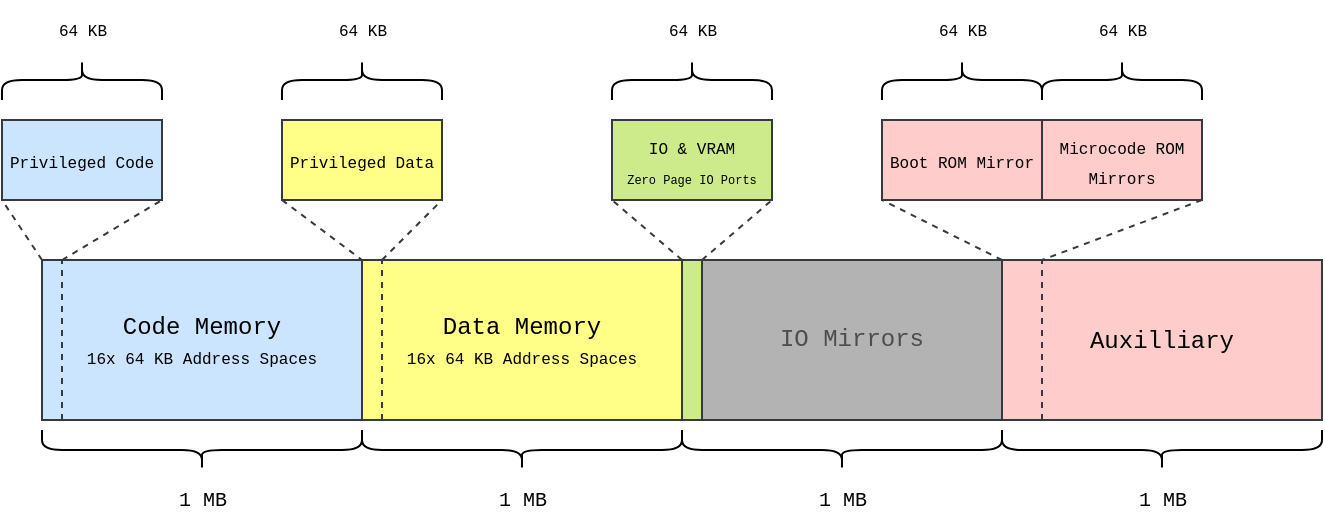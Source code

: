 <mxfile version="20.0.3" type="device"><diagram id="KtVOpUJTpQjCsLxsfOJ7" name="Page-1"><mxGraphModel dx="729" dy="395" grid="1" gridSize="10" guides="1" tooltips="1" connect="1" arrows="1" fold="1" page="1" pageScale="1" pageWidth="850" pageHeight="1100" math="0" shadow="0"><root><mxCell id="0"/><mxCell id="1" parent="0"/><mxCell id="r4fGO1ZiCc639GaNeFJk-1" value="&lt;div&gt;&lt;font face=&quot;Courier New&quot;&gt;Code Memory&lt;/font&gt;&lt;/div&gt;&lt;font style=&quot;font-size: 8px;&quot; face=&quot;Courier New&quot;&gt;16x 64 KB Address Spaces&lt;/font&gt;" style="rounded=0;whiteSpace=wrap;html=1;fillColor=#cce5ff;strokeColor=#36393d;" vertex="1" parent="1"><mxGeometry x="120" y="210" width="160" height="80" as="geometry"/></mxCell><mxCell id="r4fGO1ZiCc639GaNeFJk-8" value="&lt;div&gt;&lt;font face=&quot;Courier New&quot;&gt;Data Memory&lt;/font&gt;&lt;/div&gt;&lt;font style=&quot;font-size: 8px;&quot; face=&quot;Courier New&quot;&gt;16x 64 KB Address Spaces&lt;/font&gt;" style="rounded=0;whiteSpace=wrap;html=1;fillColor=#ffff88;strokeColor=#36393d;" vertex="1" parent="1"><mxGeometry x="280" y="210" width="160" height="80" as="geometry"/></mxCell><mxCell id="r4fGO1ZiCc639GaNeFJk-14" value="" style="shape=curlyBracket;whiteSpace=wrap;html=1;rounded=1;fontSize=8;gradientColor=none;gradientDirection=north;rotation=-90;" vertex="1" parent="1"><mxGeometry x="190" y="225" width="20" height="160" as="geometry"/></mxCell><mxCell id="r4fGO1ZiCc639GaNeFJk-18" value="&lt;font style=&quot;font-size: 10px;&quot; face=&quot;Courier New&quot;&gt;1 MB&lt;br&gt;&lt;/font&gt;" style="text;html=1;align=center;verticalAlign=middle;resizable=0;points=[];autosize=1;strokeColor=none;fillColor=none;fontSize=8;" vertex="1" parent="1"><mxGeometry x="175" y="315" width="50" height="30" as="geometry"/></mxCell><mxCell id="r4fGO1ZiCc639GaNeFJk-45" value="" style="rounded=0;whiteSpace=wrap;html=1;fillColor=#cdeb8b;strokeColor=#36393d;" vertex="1" parent="1"><mxGeometry x="440" y="210" width="10" height="80" as="geometry"/></mxCell><mxCell id="r4fGO1ZiCc639GaNeFJk-46" value="&lt;font face=&quot;Courier New&quot;&gt;Auxilliary&lt;/font&gt;" style="rounded=0;whiteSpace=wrap;html=1;fillColor=#ffcccc;strokeColor=#36393d;" vertex="1" parent="1"><mxGeometry x="600" y="210" width="160" height="80" as="geometry"/></mxCell><mxCell id="r4fGO1ZiCc639GaNeFJk-48" value="" style="shape=curlyBracket;whiteSpace=wrap;html=1;rounded=1;fontSize=8;gradientColor=none;gradientDirection=north;rotation=-90;" vertex="1" parent="1"><mxGeometry x="350" y="225" width="20" height="160" as="geometry"/></mxCell><mxCell id="r4fGO1ZiCc639GaNeFJk-49" value="&lt;font style=&quot;font-size: 10px;&quot; face=&quot;Courier New&quot;&gt;1 MB&lt;br&gt;&lt;/font&gt;" style="text;html=1;align=center;verticalAlign=middle;resizable=0;points=[];autosize=1;strokeColor=none;fillColor=none;fontSize=8;" vertex="1" parent="1"><mxGeometry x="335" y="315" width="50" height="30" as="geometry"/></mxCell><mxCell id="r4fGO1ZiCc639GaNeFJk-50" value="" style="shape=curlyBracket;whiteSpace=wrap;html=1;rounded=1;fontSize=8;gradientColor=none;gradientDirection=north;rotation=-90;" vertex="1" parent="1"><mxGeometry x="510" y="225" width="20" height="160" as="geometry"/></mxCell><mxCell id="r4fGO1ZiCc639GaNeFJk-51" value="&lt;font style=&quot;font-size: 10px;&quot; face=&quot;Courier New&quot;&gt;1 MB&lt;br&gt;&lt;/font&gt;" style="text;html=1;align=center;verticalAlign=middle;resizable=0;points=[];autosize=1;strokeColor=none;fillColor=none;fontSize=8;" vertex="1" parent="1"><mxGeometry x="495" y="315" width="50" height="30" as="geometry"/></mxCell><mxCell id="r4fGO1ZiCc639GaNeFJk-52" value="" style="shape=curlyBracket;whiteSpace=wrap;html=1;rounded=1;fontSize=8;gradientColor=none;gradientDirection=north;rotation=-90;" vertex="1" parent="1"><mxGeometry x="670" y="225" width="20" height="160" as="geometry"/></mxCell><mxCell id="r4fGO1ZiCc639GaNeFJk-53" value="&lt;font style=&quot;font-size: 10px;&quot; face=&quot;Courier New&quot;&gt;1 MB&lt;br&gt;&lt;/font&gt;" style="text;html=1;align=center;verticalAlign=middle;resizable=0;points=[];autosize=1;strokeColor=none;fillColor=none;fontSize=8;" vertex="1" parent="1"><mxGeometry x="655" y="315" width="50" height="30" as="geometry"/></mxCell><mxCell id="r4fGO1ZiCc639GaNeFJk-61" value="" style="endArrow=none;dashed=1;html=1;rounded=0;fontFamily=Courier New;fontSize=10;strokeColor=#36393D;entryX=0;entryY=1;entryDx=0;entryDy=0;" edge="1" parent="1" target="r4fGO1ZiCc639GaNeFJk-54"><mxGeometry width="50" height="50" relative="1" as="geometry"><mxPoint x="440" y="210" as="sourcePoint"/><mxPoint x="300" y="190" as="targetPoint"/></mxGeometry></mxCell><mxCell id="r4fGO1ZiCc639GaNeFJk-64" value="" style="endArrow=none;dashed=1;html=1;rounded=0;fontFamily=Courier New;fontSize=10;strokeColor=#36393D;entryX=1;entryY=1;entryDx=0;entryDy=0;exitX=0;exitY=0;exitDx=0;exitDy=0;" edge="1" parent="1" source="r4fGO1ZiCc639GaNeFJk-91" target="r4fGO1ZiCc639GaNeFJk-54"><mxGeometry width="50" height="50" relative="1" as="geometry"><mxPoint x="470" y="210" as="sourcePoint"/><mxPoint x="520" y="60" as="targetPoint"/></mxGeometry></mxCell><mxCell id="r4fGO1ZiCc639GaNeFJk-73" value="" style="endArrow=none;dashed=1;html=1;rounded=0;fontFamily=Courier New;fontSize=8;strokeColor=#36393D;" edge="1" parent="1"><mxGeometry width="50" height="50" relative="1" as="geometry"><mxPoint x="130" y="290" as="sourcePoint"/><mxPoint x="130" y="210" as="targetPoint"/></mxGeometry></mxCell><mxCell id="r4fGO1ZiCc639GaNeFJk-74" value="&lt;font style=&quot;font-size: 8px;&quot; face=&quot;Courier New&quot;&gt;Privileged Code&lt;br&gt;&lt;/font&gt;" style="rounded=0;whiteSpace=wrap;html=1;fillColor=#cce5ff;strokeColor=#36393d;" vertex="1" parent="1"><mxGeometry x="100" y="140" width="80" height="40" as="geometry"/></mxCell><mxCell id="r4fGO1ZiCc639GaNeFJk-75" value="" style="endArrow=none;dashed=1;html=1;rounded=0;fontFamily=Courier New;fontSize=10;strokeColor=#36393D;entryX=1;entryY=1;entryDx=0;entryDy=0;exitX=0.063;exitY=0;exitDx=0;exitDy=0;exitPerimeter=0;" edge="1" parent="1" source="r4fGO1ZiCc639GaNeFJk-1" target="r4fGO1ZiCc639GaNeFJk-74"><mxGeometry width="50" height="50" relative="1" as="geometry"><mxPoint x="250" y="140" as="sourcePoint"/><mxPoint x="90" y="100.0" as="targetPoint"/></mxGeometry></mxCell><mxCell id="r4fGO1ZiCc639GaNeFJk-76" value="" style="endArrow=none;dashed=1;html=1;rounded=0;fontFamily=Courier New;fontSize=10;strokeColor=#36393D;entryX=0;entryY=1;entryDx=0;entryDy=0;exitX=0;exitY=0;exitDx=0;exitDy=0;" edge="1" parent="1" source="r4fGO1ZiCc639GaNeFJk-1" target="r4fGO1ZiCc639GaNeFJk-74"><mxGeometry width="50" height="50" relative="1" as="geometry"><mxPoint x="180.08" y="170" as="sourcePoint"/><mxPoint x="220" y="130.0" as="targetPoint"/></mxGeometry></mxCell><mxCell id="r4fGO1ZiCc639GaNeFJk-79" value="" style="endArrow=none;dashed=1;html=1;rounded=0;fontFamily=Courier New;fontSize=8;strokeColor=#36393D;" edge="1" parent="1"><mxGeometry width="50" height="50" relative="1" as="geometry"><mxPoint x="290" y="290" as="sourcePoint"/><mxPoint x="290" y="210" as="targetPoint"/></mxGeometry></mxCell><mxCell id="r4fGO1ZiCc639GaNeFJk-80" value="&lt;font style=&quot;font-size: 8px;&quot; face=&quot;Courier New&quot;&gt;Privileged Data&lt;br&gt;&lt;/font&gt;" style="rounded=0;whiteSpace=wrap;html=1;fillColor=#ffff88;strokeColor=#36393d;" vertex="1" parent="1"><mxGeometry x="240" y="140" width="80" height="40" as="geometry"/></mxCell><mxCell id="r4fGO1ZiCc639GaNeFJk-81" value="" style="endArrow=none;dashed=1;html=1;rounded=0;fontFamily=Courier New;fontSize=10;strokeColor=#36393D;entryX=0;entryY=0;entryDx=0;entryDy=0;exitX=0;exitY=1;exitDx=0;exitDy=0;" edge="1" parent="1" source="r4fGO1ZiCc639GaNeFJk-80" target="r4fGO1ZiCc639GaNeFJk-8"><mxGeometry width="50" height="50" relative="1" as="geometry"><mxPoint x="180.08" y="180" as="sourcePoint"/><mxPoint x="220" y="140" as="targetPoint"/></mxGeometry></mxCell><mxCell id="r4fGO1ZiCc639GaNeFJk-82" value="" style="endArrow=none;dashed=1;html=1;rounded=0;fontFamily=Courier New;fontSize=10;strokeColor=#36393D;entryX=1;entryY=1;entryDx=0;entryDy=0;" edge="1" parent="1" target="r4fGO1ZiCc639GaNeFJk-80"><mxGeometry width="50" height="50" relative="1" as="geometry"><mxPoint x="290" y="210" as="sourcePoint"/><mxPoint x="190" y="190" as="targetPoint"/></mxGeometry></mxCell><mxCell id="r4fGO1ZiCc639GaNeFJk-91" value="&lt;font color=&quot;#4d4d4d&quot;&gt;IO Mirrors&lt;/font&gt;" style="rounded=0;whiteSpace=wrap;html=1;shadow=0;glass=0;sketch=0;fontFamily=Courier New;fontSize=12;strokeColor=#36393D;strokeWidth=1;fillColor=#B3B3B3;gradientDirection=radial;" vertex="1" parent="1"><mxGeometry x="450" y="210" width="150" height="80" as="geometry"/></mxCell><mxCell id="r4fGO1ZiCc639GaNeFJk-54" value="&lt;div&gt;&lt;font style=&quot;font-size: 8px;&quot; face=&quot;Courier New&quot;&gt;IO &amp;amp; VRAM&lt;/font&gt;&lt;/div&gt;&lt;font style=&quot;font-size: 6px;&quot; face=&quot;Courier New&quot;&gt;Zero Page IO Ports&lt;/font&gt;" style="rounded=0;whiteSpace=wrap;html=1;fillColor=#cdeb8b;strokeColor=#36393d;" vertex="1" parent="1"><mxGeometry x="405" y="140" width="80" height="40" as="geometry"/></mxCell><mxCell id="r4fGO1ZiCc639GaNeFJk-93" value="" style="endArrow=none;dashed=1;html=1;rounded=0;fontFamily=Courier New;fontSize=12;strokeColor=#36393D;" edge="1" parent="1"><mxGeometry width="50" height="50" relative="1" as="geometry"><mxPoint x="620" y="290" as="sourcePoint"/><mxPoint x="620" y="210" as="targetPoint"/></mxGeometry></mxCell><mxCell id="r4fGO1ZiCc639GaNeFJk-94" value="" style="endArrow=none;dashed=1;html=1;rounded=0;fontFamily=Courier New;fontSize=12;strokeColor=#36393D;entryX=0;entryY=1;entryDx=0;entryDy=0;exitX=0;exitY=0;exitDx=0;exitDy=0;" edge="1" parent="1" source="r4fGO1ZiCc639GaNeFJk-46" target="r4fGO1ZiCc639GaNeFJk-62"><mxGeometry width="50" height="50" relative="1" as="geometry"><mxPoint x="630" y="300" as="sourcePoint"/><mxPoint x="630" y="220" as="targetPoint"/></mxGeometry></mxCell><mxCell id="r4fGO1ZiCc639GaNeFJk-95" value="" style="endArrow=none;dashed=1;html=1;rounded=0;fontFamily=Courier New;fontSize=12;strokeColor=#36393D;exitX=1;exitY=1;exitDx=0;exitDy=0;" edge="1" parent="1" source="r4fGO1ZiCc639GaNeFJk-63"><mxGeometry width="50" height="50" relative="1" as="geometry"><mxPoint x="640" y="310" as="sourcePoint"/><mxPoint x="620" y="210" as="targetPoint"/></mxGeometry></mxCell><mxCell id="r4fGO1ZiCc639GaNeFJk-97" value="" style="group" vertex="1" connectable="0" parent="1"><mxGeometry x="540" y="140" width="160" height="40" as="geometry"/></mxCell><mxCell id="r4fGO1ZiCc639GaNeFJk-62" value="&lt;font style=&quot;font-size: 8px;&quot; face=&quot;Courier New&quot;&gt;Boot ROM Mirror&lt;/font&gt;&lt;font style=&quot;font-size: 8px;&quot; face=&quot;Courier New&quot;&gt;&lt;br&gt;&lt;/font&gt;" style="rounded=0;whiteSpace=wrap;html=1;fillColor=#ffcccc;strokeColor=#36393d;" vertex="1" parent="r4fGO1ZiCc639GaNeFJk-97"><mxGeometry width="80" height="40" as="geometry"/></mxCell><mxCell id="r4fGO1ZiCc639GaNeFJk-63" value="&lt;font style=&quot;font-size: 8px;&quot; face=&quot;Courier New&quot;&gt;Microcode ROM Mirrors&lt;/font&gt;&lt;font style=&quot;font-size: 8px;&quot; face=&quot;Courier New&quot;&gt;&lt;br&gt;&lt;/font&gt;" style="rounded=0;whiteSpace=wrap;html=1;fillColor=#ffcccc;strokeColor=#36393d;" vertex="1" parent="r4fGO1ZiCc639GaNeFJk-97"><mxGeometry x="80" width="80" height="40" as="geometry"/></mxCell><mxCell id="r4fGO1ZiCc639GaNeFJk-98" value="" style="shape=curlyBracket;whiteSpace=wrap;html=1;rounded=1;fontSize=8;gradientColor=none;gradientDirection=north;rotation=90;" vertex="1" parent="1"><mxGeometry x="130" y="80" width="20" height="80" as="geometry"/></mxCell><mxCell id="r4fGO1ZiCc639GaNeFJk-99" value="" style="shape=curlyBracket;whiteSpace=wrap;html=1;rounded=1;fontSize=8;gradientColor=none;gradientDirection=north;rotation=90;" vertex="1" parent="1"><mxGeometry x="270" y="80" width="20" height="80" as="geometry"/></mxCell><mxCell id="r4fGO1ZiCc639GaNeFJk-100" value="" style="shape=curlyBracket;whiteSpace=wrap;html=1;rounded=1;fontSize=8;gradientColor=none;gradientDirection=north;rotation=90;" vertex="1" parent="1"><mxGeometry x="435" y="80" width="20" height="80" as="geometry"/></mxCell><mxCell id="r4fGO1ZiCc639GaNeFJk-101" value="" style="shape=curlyBracket;whiteSpace=wrap;html=1;rounded=1;fontSize=8;gradientColor=none;gradientDirection=north;rotation=90;" vertex="1" parent="1"><mxGeometry x="570" y="80" width="20" height="80" as="geometry"/></mxCell><mxCell id="r4fGO1ZiCc639GaNeFJk-102" value="" style="shape=curlyBracket;whiteSpace=wrap;html=1;rounded=1;fontSize=8;gradientColor=none;gradientDirection=north;rotation=90;" vertex="1" parent="1"><mxGeometry x="650" y="80" width="20" height="80" as="geometry"/></mxCell><mxCell id="r4fGO1ZiCc639GaNeFJk-103" value="&lt;font style=&quot;font-size: 8px;&quot;&gt;64 KB&lt;br&gt;&lt;/font&gt;" style="text;html=1;align=center;verticalAlign=middle;resizable=0;points=[];autosize=1;strokeColor=none;fillColor=none;fontSize=10;fontFamily=Courier New;" vertex="1" parent="1"><mxGeometry x="115" y="80" width="50" height="30" as="geometry"/></mxCell><mxCell id="r4fGO1ZiCc639GaNeFJk-104" value="&lt;font style=&quot;font-size: 8px;&quot;&gt;64 KB&lt;br&gt;&lt;/font&gt;" style="text;html=1;align=center;verticalAlign=middle;resizable=0;points=[];autosize=1;strokeColor=none;fillColor=none;fontSize=10;fontFamily=Courier New;" vertex="1" parent="1"><mxGeometry x="255" y="80" width="50" height="30" as="geometry"/></mxCell><mxCell id="r4fGO1ZiCc639GaNeFJk-105" value="&lt;font style=&quot;font-size: 8px;&quot;&gt;64 KB&lt;br&gt;&lt;/font&gt;" style="text;html=1;align=center;verticalAlign=middle;resizable=0;points=[];autosize=1;strokeColor=none;fillColor=none;fontSize=10;fontFamily=Courier New;" vertex="1" parent="1"><mxGeometry x="420" y="80" width="50" height="30" as="geometry"/></mxCell><mxCell id="r4fGO1ZiCc639GaNeFJk-106" value="&lt;font style=&quot;font-size: 8px;&quot;&gt;64 KB&lt;br&gt;&lt;/font&gt;" style="text;html=1;align=center;verticalAlign=middle;resizable=0;points=[];autosize=1;strokeColor=none;fillColor=none;fontSize=10;fontFamily=Courier New;" vertex="1" parent="1"><mxGeometry x="555" y="80" width="50" height="30" as="geometry"/></mxCell><mxCell id="r4fGO1ZiCc639GaNeFJk-107" value="&lt;font style=&quot;font-size: 8px;&quot;&gt;64 KB&lt;br&gt;&lt;/font&gt;" style="text;html=1;align=center;verticalAlign=middle;resizable=0;points=[];autosize=1;strokeColor=none;fillColor=none;fontSize=10;fontFamily=Courier New;" vertex="1" parent="1"><mxGeometry x="635" y="80" width="50" height="30" as="geometry"/></mxCell></root></mxGraphModel></diagram></mxfile>